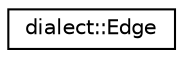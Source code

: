 digraph "Graphical Class Hierarchy"
{
  edge [fontname="Helvetica",fontsize="10",labelfontname="Helvetica",labelfontsize="10"];
  node [fontname="Helvetica",fontsize="10",shape=record];
  rankdir="LR";
  Node0 [label="dialect::Edge",height=0.2,width=0.4,color="black", fillcolor="white", style="filled",URL="$classdialect_1_1Edge.html",tooltip="The Edge class represents edges in a graph. "];
}

